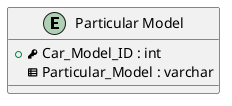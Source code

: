 @startuml
entity "Particular Model" as particularModel
{
  + <&key> Car_Model_ID : int
  <&spreadsheet> Particular_Model : varchar
}
@enduml